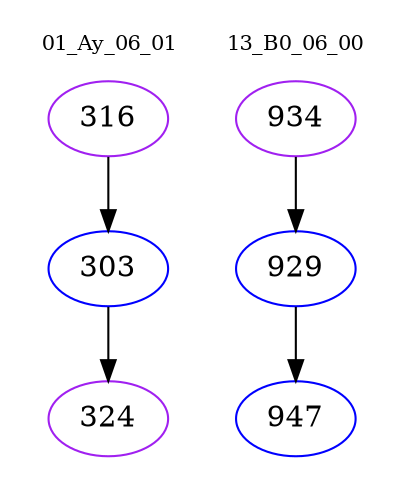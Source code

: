 digraph{
subgraph cluster_0 {
color = white
label = "01_Ay_06_01";
fontsize=10;
T0_316 [label="316", color="purple"]
T0_316 -> T0_303 [color="black"]
T0_303 [label="303", color="blue"]
T0_303 -> T0_324 [color="black"]
T0_324 [label="324", color="purple"]
}
subgraph cluster_1 {
color = white
label = "13_B0_06_00";
fontsize=10;
T1_934 [label="934", color="purple"]
T1_934 -> T1_929 [color="black"]
T1_929 [label="929", color="blue"]
T1_929 -> T1_947 [color="black"]
T1_947 [label="947", color="blue"]
}
}

